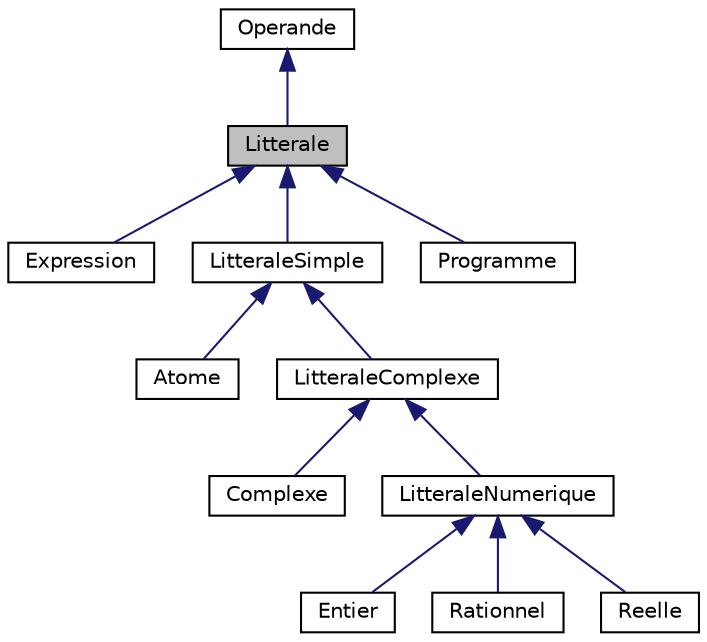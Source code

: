 digraph "Litterale"
{
  edge [fontname="Helvetica",fontsize="10",labelfontname="Helvetica",labelfontsize="10"];
  node [fontname="Helvetica",fontsize="10",shape=record];
  Node1 [label="Litterale",height=0.2,width=0.4,color="black", fillcolor="grey75", style="filled", fontcolor="black"];
  Node2 -> Node1 [dir="back",color="midnightblue",fontsize="10",style="solid",fontname="Helvetica"];
  Node2 [label="Operande",height=0.2,width=0.4,color="black", fillcolor="white", style="filled",URL="$class_operande.html"];
  Node1 -> Node3 [dir="back",color="midnightblue",fontsize="10",style="solid",fontname="Helvetica"];
  Node3 [label="Expression",height=0.2,width=0.4,color="black", fillcolor="white", style="filled",URL="$class_expression.html"];
  Node1 -> Node4 [dir="back",color="midnightblue",fontsize="10",style="solid",fontname="Helvetica"];
  Node4 [label="LitteraleSimple",height=0.2,width=0.4,color="black", fillcolor="white", style="filled",URL="$class_litterale_simple.html"];
  Node4 -> Node5 [dir="back",color="midnightblue",fontsize="10",style="solid",fontname="Helvetica"];
  Node5 [label="Atome",height=0.2,width=0.4,color="black", fillcolor="white", style="filled",URL="$class_atome.html"];
  Node4 -> Node6 [dir="back",color="midnightblue",fontsize="10",style="solid",fontname="Helvetica"];
  Node6 [label="LitteraleComplexe",height=0.2,width=0.4,color="black", fillcolor="white", style="filled",URL="$class_litterale_complexe.html"];
  Node6 -> Node7 [dir="back",color="midnightblue",fontsize="10",style="solid",fontname="Helvetica"];
  Node7 [label="Complexe",height=0.2,width=0.4,color="black", fillcolor="white", style="filled",URL="$class_complexe.html"];
  Node6 -> Node8 [dir="back",color="midnightblue",fontsize="10",style="solid",fontname="Helvetica"];
  Node8 [label="LitteraleNumerique",height=0.2,width=0.4,color="black", fillcolor="white", style="filled",URL="$class_litterale_numerique.html"];
  Node8 -> Node9 [dir="back",color="midnightblue",fontsize="10",style="solid",fontname="Helvetica"];
  Node9 [label="Entier",height=0.2,width=0.4,color="black", fillcolor="white", style="filled",URL="$class_entier.html"];
  Node8 -> Node10 [dir="back",color="midnightblue",fontsize="10",style="solid",fontname="Helvetica"];
  Node10 [label="Rationnel",height=0.2,width=0.4,color="black", fillcolor="white", style="filled",URL="$class_rationnel.html"];
  Node8 -> Node11 [dir="back",color="midnightblue",fontsize="10",style="solid",fontname="Helvetica"];
  Node11 [label="Reelle",height=0.2,width=0.4,color="black", fillcolor="white", style="filled",URL="$class_reelle.html"];
  Node1 -> Node12 [dir="back",color="midnightblue",fontsize="10",style="solid",fontname="Helvetica"];
  Node12 [label="Programme",height=0.2,width=0.4,color="black", fillcolor="white", style="filled",URL="$class_programme.html"];
}
